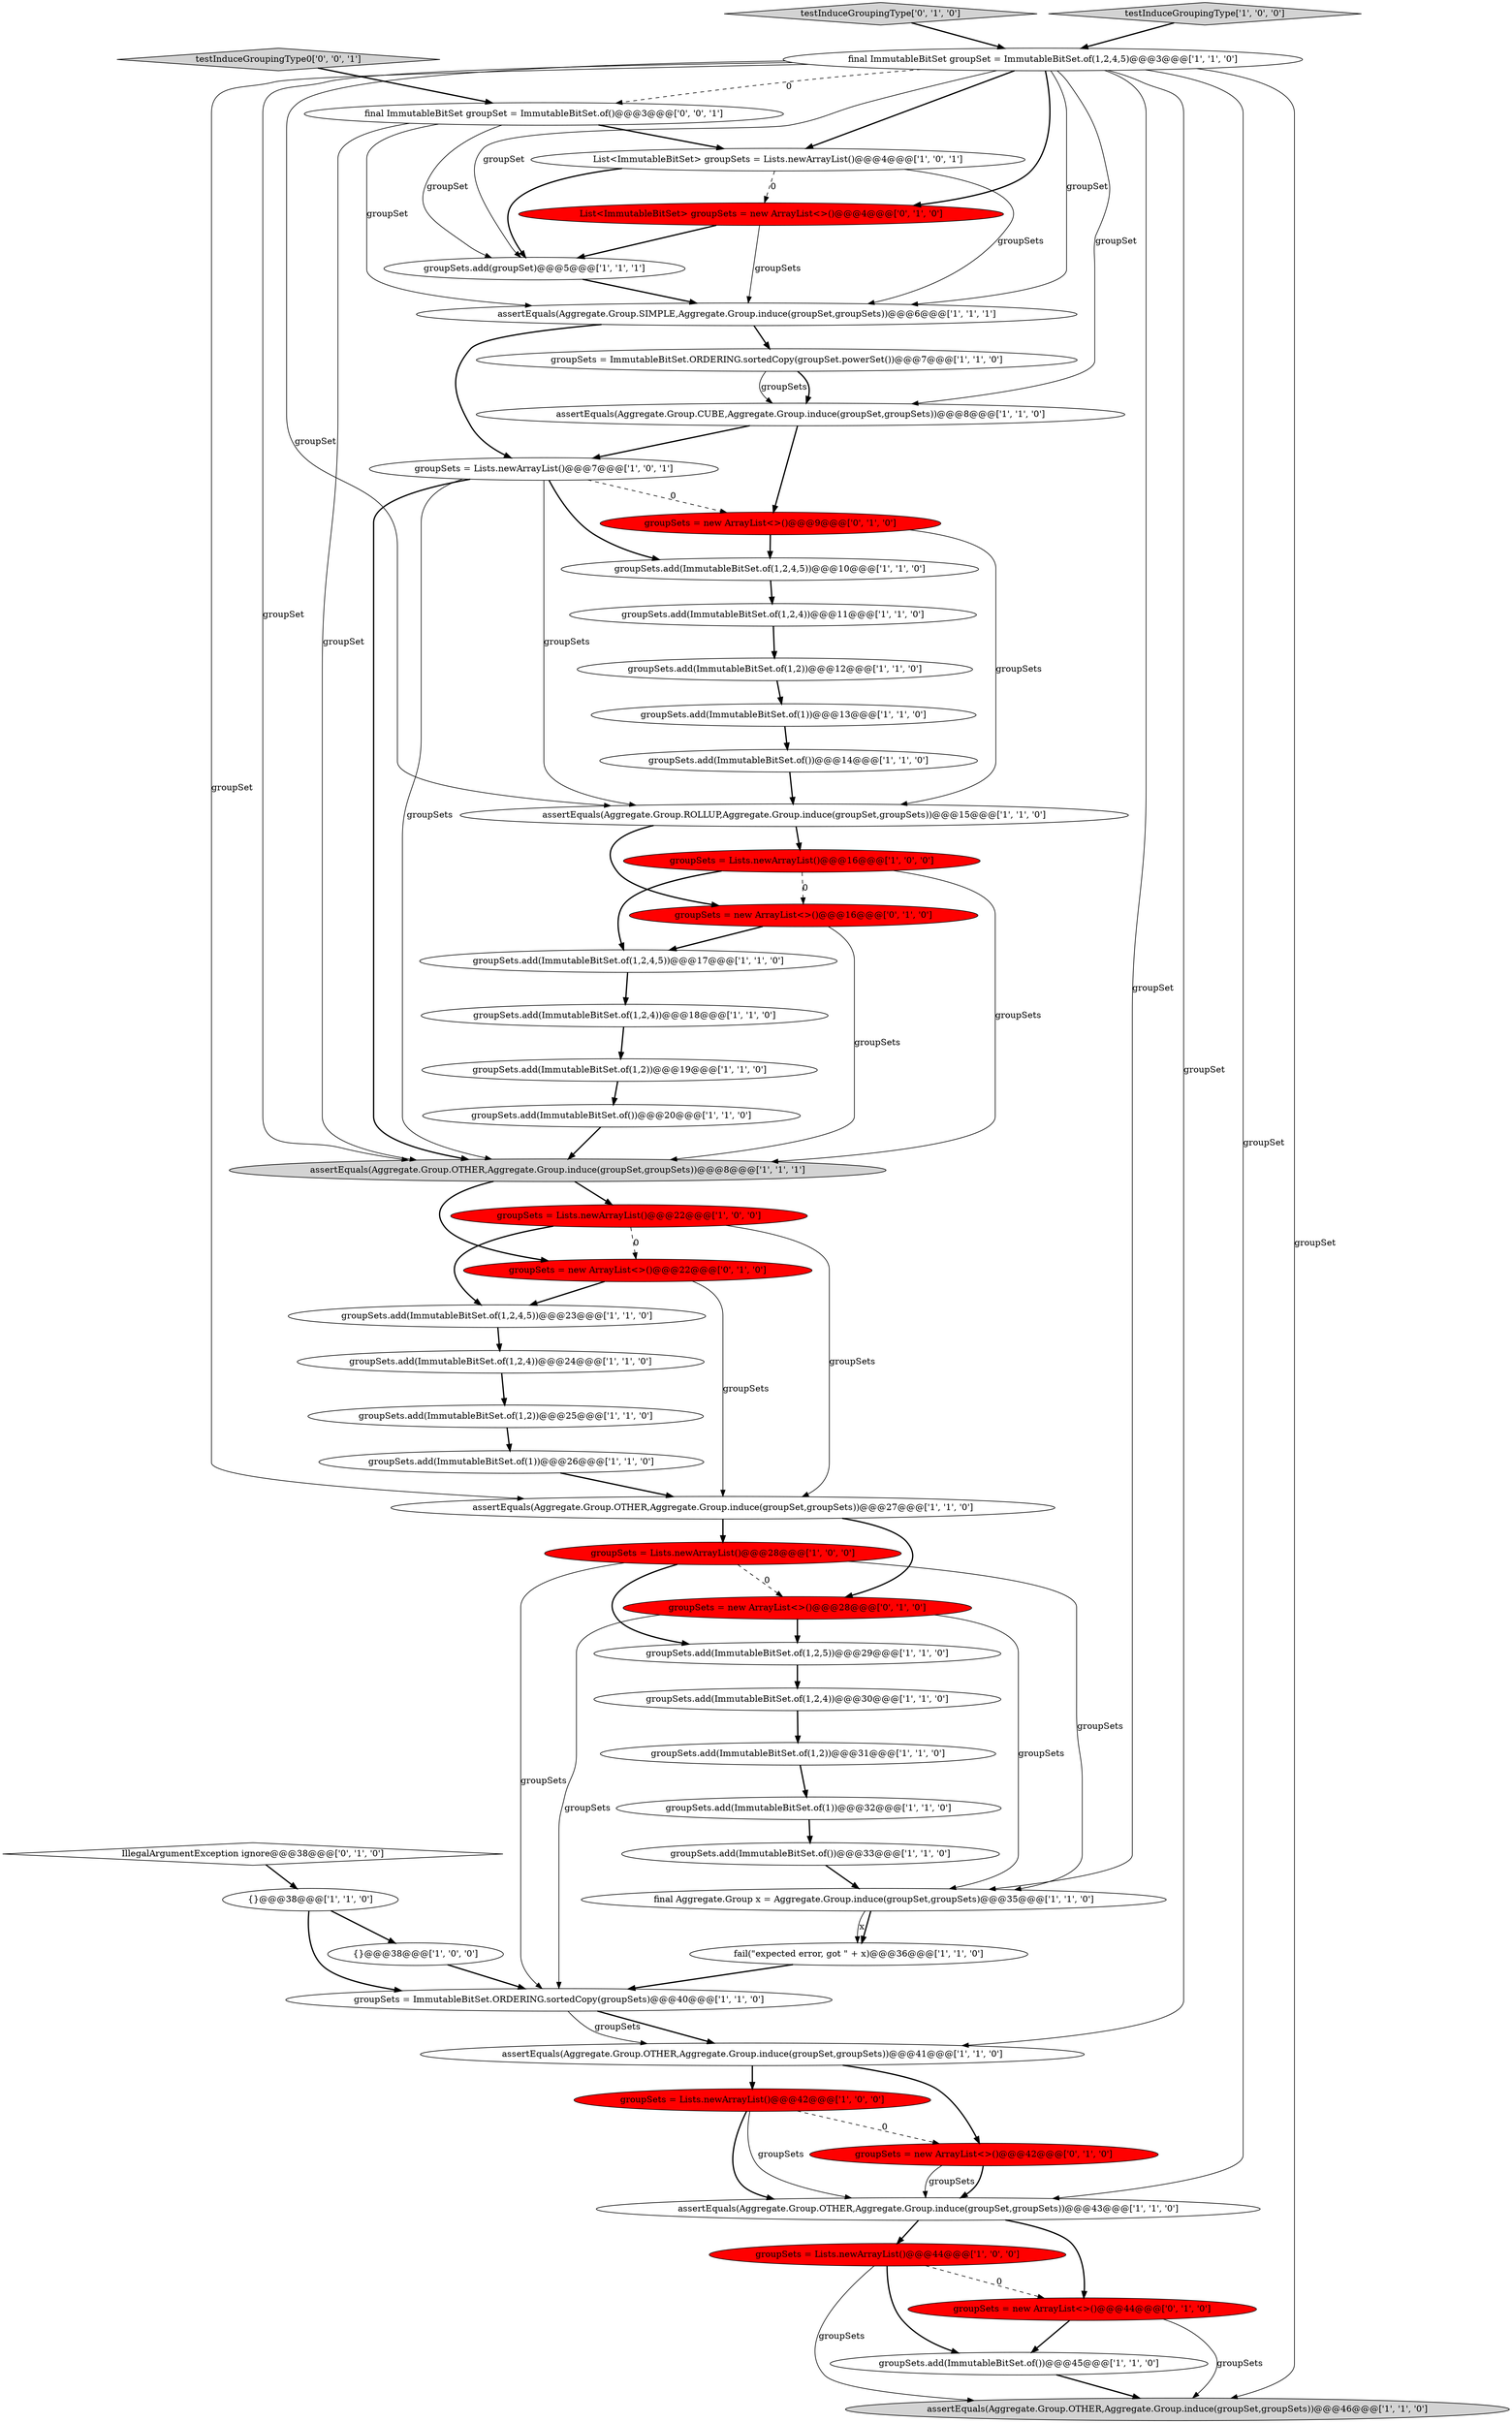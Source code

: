 digraph {
17 [style = filled, label = "groupSets.add(ImmutableBitSet.of())@@@14@@@['1', '1', '0']", fillcolor = white, shape = ellipse image = "AAA0AAABBB1BBB"];
38 [style = filled, label = "groupSets.add(ImmutableBitSet.of(1,2,4))@@@18@@@['1', '1', '0']", fillcolor = white, shape = ellipse image = "AAA0AAABBB1BBB"];
15 [style = filled, label = "assertEquals(Aggregate.Group.OTHER,Aggregate.Group.induce(groupSet,groupSets))@@@27@@@['1', '1', '0']", fillcolor = white, shape = ellipse image = "AAA0AAABBB1BBB"];
3 [style = filled, label = "groupSets.add(ImmutableBitSet.of(1,2,4))@@@11@@@['1', '1', '0']", fillcolor = white, shape = ellipse image = "AAA0AAABBB1BBB"];
37 [style = filled, label = "groupSets.add(ImmutableBitSet.of(1,2,4))@@@30@@@['1', '1', '0']", fillcolor = white, shape = ellipse image = "AAA0AAABBB1BBB"];
34 [style = filled, label = "fail(\"expected error, got \" + x)@@@36@@@['1', '1', '0']", fillcolor = white, shape = ellipse image = "AAA0AAABBB1BBB"];
39 [style = filled, label = "groupSets.add(ImmutableBitSet.of(1,2))@@@31@@@['1', '1', '0']", fillcolor = white, shape = ellipse image = "AAA0AAABBB1BBB"];
29 [style = filled, label = "final ImmutableBitSet groupSet = ImmutableBitSet.of(1,2,4,5)@@@3@@@['1', '1', '0']", fillcolor = white, shape = ellipse image = "AAA0AAABBB1BBB"];
33 [style = filled, label = "groupSets.add(ImmutableBitSet.of(1))@@@26@@@['1', '1', '0']", fillcolor = white, shape = ellipse image = "AAA0AAABBB1BBB"];
42 [style = filled, label = "groupSets.add(ImmutableBitSet.of())@@@33@@@['1', '1', '0']", fillcolor = white, shape = ellipse image = "AAA0AAABBB1BBB"];
25 [style = filled, label = "groupSets = ImmutableBitSet.ORDERING.sortedCopy(groupSet.powerSet())@@@7@@@['1', '1', '0']", fillcolor = white, shape = ellipse image = "AAA0AAABBB1BBB"];
31 [style = filled, label = "{}@@@38@@@['1', '0', '0']", fillcolor = white, shape = ellipse image = "AAA0AAABBB1BBB"];
43 [style = filled, label = "groupSets = new ArrayList<>()@@@28@@@['0', '1', '0']", fillcolor = red, shape = ellipse image = "AAA1AAABBB2BBB"];
11 [style = filled, label = "groupSets.add(ImmutableBitSet.of(1))@@@32@@@['1', '1', '0']", fillcolor = white, shape = ellipse image = "AAA0AAABBB1BBB"];
35 [style = filled, label = "groupSets = Lists.newArrayList()@@@16@@@['1', '0', '0']", fillcolor = red, shape = ellipse image = "AAA1AAABBB1BBB"];
18 [style = filled, label = "groupSets = Lists.newArrayList()@@@22@@@['1', '0', '0']", fillcolor = red, shape = ellipse image = "AAA1AAABBB1BBB"];
50 [style = filled, label = "groupSets = new ArrayList<>()@@@22@@@['0', '1', '0']", fillcolor = red, shape = ellipse image = "AAA1AAABBB2BBB"];
28 [style = filled, label = "assertEquals(Aggregate.Group.SIMPLE,Aggregate.Group.induce(groupSet,groupSets))@@@6@@@['1', '1', '1']", fillcolor = white, shape = ellipse image = "AAA0AAABBB1BBB"];
6 [style = filled, label = "assertEquals(Aggregate.Group.ROLLUP,Aggregate.Group.induce(groupSet,groupSets))@@@15@@@['1', '1', '0']", fillcolor = white, shape = ellipse image = "AAA0AAABBB1BBB"];
53 [style = filled, label = "testInduceGroupingType0['0', '0', '1']", fillcolor = lightgray, shape = diamond image = "AAA0AAABBB3BBB"];
26 [style = filled, label = "groupSets.add(ImmutableBitSet.of(1,2,4,5))@@@10@@@['1', '1', '0']", fillcolor = white, shape = ellipse image = "AAA0AAABBB1BBB"];
51 [style = filled, label = "groupSets = new ArrayList<>()@@@44@@@['0', '1', '0']", fillcolor = red, shape = ellipse image = "AAA1AAABBB2BBB"];
2 [style = filled, label = "assertEquals(Aggregate.Group.OTHER,Aggregate.Group.induce(groupSet,groupSets))@@@41@@@['1', '1', '0']", fillcolor = white, shape = ellipse image = "AAA0AAABBB1BBB"];
46 [style = filled, label = "List<ImmutableBitSet> groupSets = new ArrayList<>()@@@4@@@['0', '1', '0']", fillcolor = red, shape = ellipse image = "AAA1AAABBB2BBB"];
24 [style = filled, label = "groupSets = Lists.newArrayList()@@@42@@@['1', '0', '0']", fillcolor = red, shape = ellipse image = "AAA1AAABBB1BBB"];
30 [style = filled, label = "groupSets.add(ImmutableBitSet.of())@@@20@@@['1', '1', '0']", fillcolor = white, shape = ellipse image = "AAA0AAABBB1BBB"];
20 [style = filled, label = "assertEquals(Aggregate.Group.OTHER,Aggregate.Group.induce(groupSet,groupSets))@@@43@@@['1', '1', '0']", fillcolor = white, shape = ellipse image = "AAA0AAABBB1BBB"];
41 [style = filled, label = "final Aggregate.Group x = Aggregate.Group.induce(groupSet,groupSets)@@@35@@@['1', '1', '0']", fillcolor = white, shape = ellipse image = "AAA0AAABBB1BBB"];
10 [style = filled, label = "assertEquals(Aggregate.Group.CUBE,Aggregate.Group.induce(groupSet,groupSets))@@@8@@@['1', '1', '0']", fillcolor = white, shape = ellipse image = "AAA0AAABBB1BBB"];
27 [style = filled, label = "groupSets = Lists.newArrayList()@@@44@@@['1', '0', '0']", fillcolor = red, shape = ellipse image = "AAA1AAABBB1BBB"];
23 [style = filled, label = "groupSets = ImmutableBitSet.ORDERING.sortedCopy(groupSets)@@@40@@@['1', '1', '0']", fillcolor = white, shape = ellipse image = "AAA0AAABBB1BBB"];
32 [style = filled, label = "{}@@@38@@@['1', '1', '0']", fillcolor = white, shape = ellipse image = "AAA0AAABBB1BBB"];
7 [style = filled, label = "assertEquals(Aggregate.Group.OTHER,Aggregate.Group.induce(groupSet,groupSets))@@@46@@@['1', '1', '0']", fillcolor = lightgray, shape = ellipse image = "AAA0AAABBB1BBB"];
47 [style = filled, label = "groupSets = new ArrayList<>()@@@9@@@['0', '1', '0']", fillcolor = red, shape = ellipse image = "AAA1AAABBB2BBB"];
21 [style = filled, label = "groupSets.add(ImmutableBitSet.of(1,2))@@@12@@@['1', '1', '0']", fillcolor = white, shape = ellipse image = "AAA0AAABBB1BBB"];
40 [style = filled, label = "groupSets.add(ImmutableBitSet.of(1,2))@@@19@@@['1', '1', '0']", fillcolor = white, shape = ellipse image = "AAA0AAABBB1BBB"];
44 [style = filled, label = "IllegalArgumentException ignore@@@38@@@['0', '1', '0']", fillcolor = white, shape = diamond image = "AAA0AAABBB2BBB"];
9 [style = filled, label = "groupSets.add(ImmutableBitSet.of(1,2,4,5))@@@17@@@['1', '1', '0']", fillcolor = white, shape = ellipse image = "AAA0AAABBB1BBB"];
48 [style = filled, label = "testInduceGroupingType['0', '1', '0']", fillcolor = lightgray, shape = diamond image = "AAA0AAABBB2BBB"];
14 [style = filled, label = "assertEquals(Aggregate.Group.OTHER,Aggregate.Group.induce(groupSet,groupSets))@@@8@@@['1', '1', '1']", fillcolor = lightgray, shape = ellipse image = "AAA0AAABBB1BBB"];
12 [style = filled, label = "groupSets = Lists.newArrayList()@@@7@@@['1', '0', '1']", fillcolor = white, shape = ellipse image = "AAA0AAABBB1BBB"];
1 [style = filled, label = "groupSets.add(groupSet)@@@5@@@['1', '1', '1']", fillcolor = white, shape = ellipse image = "AAA0AAABBB1BBB"];
36 [style = filled, label = "groupSets.add(ImmutableBitSet.of(1,2,4,5))@@@23@@@['1', '1', '0']", fillcolor = white, shape = ellipse image = "AAA0AAABBB1BBB"];
13 [style = filled, label = "groupSets.add(ImmutableBitSet.of())@@@45@@@['1', '1', '0']", fillcolor = white, shape = ellipse image = "AAA0AAABBB1BBB"];
0 [style = filled, label = "groupSets.add(ImmutableBitSet.of(1,2,5))@@@29@@@['1', '1', '0']", fillcolor = white, shape = ellipse image = "AAA0AAABBB1BBB"];
49 [style = filled, label = "groupSets = new ArrayList<>()@@@16@@@['0', '1', '0']", fillcolor = red, shape = ellipse image = "AAA1AAABBB2BBB"];
45 [style = filled, label = "groupSets = new ArrayList<>()@@@42@@@['0', '1', '0']", fillcolor = red, shape = ellipse image = "AAA1AAABBB2BBB"];
22 [style = filled, label = "groupSets.add(ImmutableBitSet.of(1,2))@@@25@@@['1', '1', '0']", fillcolor = white, shape = ellipse image = "AAA0AAABBB1BBB"];
4 [style = filled, label = "groupSets.add(ImmutableBitSet.of(1))@@@13@@@['1', '1', '0']", fillcolor = white, shape = ellipse image = "AAA0AAABBB1BBB"];
5 [style = filled, label = "testInduceGroupingType['1', '0', '0']", fillcolor = lightgray, shape = diamond image = "AAA0AAABBB1BBB"];
8 [style = filled, label = "groupSets = Lists.newArrayList()@@@28@@@['1', '0', '0']", fillcolor = red, shape = ellipse image = "AAA1AAABBB1BBB"];
19 [style = filled, label = "groupSets.add(ImmutableBitSet.of(1,2,4))@@@24@@@['1', '1', '0']", fillcolor = white, shape = ellipse image = "AAA0AAABBB1BBB"];
52 [style = filled, label = "final ImmutableBitSet groupSet = ImmutableBitSet.of()@@@3@@@['0', '0', '1']", fillcolor = white, shape = ellipse image = "AAA0AAABBB3BBB"];
16 [style = filled, label = "List<ImmutableBitSet> groupSets = Lists.newArrayList()@@@4@@@['1', '0', '1']", fillcolor = white, shape = ellipse image = "AAA0AAABBB1BBB"];
25->10 [style = solid, label="groupSets"];
27->13 [style = bold, label=""];
27->7 [style = solid, label="groupSets"];
42->41 [style = bold, label=""];
6->35 [style = bold, label=""];
32->23 [style = bold, label=""];
48->29 [style = bold, label=""];
43->41 [style = solid, label="groupSets"];
29->52 [style = dashed, label="0"];
20->27 [style = bold, label=""];
8->0 [style = bold, label=""];
12->14 [style = solid, label="groupSets"];
1->28 [style = bold, label=""];
29->41 [style = solid, label="groupSet"];
10->12 [style = bold, label=""];
29->46 [style = bold, label=""];
47->26 [style = bold, label=""];
28->25 [style = bold, label=""];
30->14 [style = bold, label=""];
43->0 [style = bold, label=""];
25->10 [style = bold, label=""];
29->20 [style = solid, label="groupSet"];
43->23 [style = solid, label="groupSets"];
2->24 [style = bold, label=""];
9->38 [style = bold, label=""];
16->28 [style = solid, label="groupSets"];
50->15 [style = solid, label="groupSets"];
45->20 [style = solid, label="groupSets"];
49->14 [style = solid, label="groupSets"];
5->29 [style = bold, label=""];
22->33 [style = bold, label=""];
35->49 [style = dashed, label="0"];
33->15 [style = bold, label=""];
53->52 [style = bold, label=""];
6->49 [style = bold, label=""];
52->1 [style = solid, label="groupSet"];
8->43 [style = dashed, label="0"];
24->20 [style = bold, label=""];
29->28 [style = solid, label="groupSet"];
24->45 [style = dashed, label="0"];
12->47 [style = dashed, label="0"];
44->32 [style = bold, label=""];
12->14 [style = bold, label=""];
8->23 [style = solid, label="groupSets"];
14->18 [style = bold, label=""];
46->28 [style = solid, label="groupSets"];
51->7 [style = solid, label="groupSets"];
52->28 [style = solid, label="groupSet"];
52->14 [style = solid, label="groupSet"];
19->22 [style = bold, label=""];
29->16 [style = bold, label=""];
32->31 [style = bold, label=""];
21->4 [style = bold, label=""];
29->7 [style = solid, label="groupSet"];
4->17 [style = bold, label=""];
17->6 [style = bold, label=""];
35->9 [style = bold, label=""];
26->3 [style = bold, label=""];
12->6 [style = solid, label="groupSets"];
45->20 [style = bold, label=""];
28->12 [style = bold, label=""];
51->13 [style = bold, label=""];
47->6 [style = solid, label="groupSets"];
52->16 [style = bold, label=""];
35->14 [style = solid, label="groupSets"];
16->1 [style = bold, label=""];
15->43 [style = bold, label=""];
20->51 [style = bold, label=""];
27->51 [style = dashed, label="0"];
14->50 [style = bold, label=""];
2->45 [style = bold, label=""];
3->21 [style = bold, label=""];
40->30 [style = bold, label=""];
34->23 [style = bold, label=""];
8->41 [style = solid, label="groupSets"];
23->2 [style = bold, label=""];
38->40 [style = bold, label=""];
41->34 [style = bold, label=""];
15->8 [style = bold, label=""];
37->39 [style = bold, label=""];
24->20 [style = solid, label="groupSets"];
29->10 [style = solid, label="groupSet"];
36->19 [style = bold, label=""];
29->14 [style = solid, label="groupSet"];
31->23 [style = bold, label=""];
0->37 [style = bold, label=""];
41->34 [style = solid, label="x"];
29->6 [style = solid, label="groupSet"];
18->36 [style = bold, label=""];
12->26 [style = bold, label=""];
11->42 [style = bold, label=""];
39->11 [style = bold, label=""];
29->15 [style = solid, label="groupSet"];
29->1 [style = solid, label="groupSet"];
16->46 [style = dashed, label="0"];
29->2 [style = solid, label="groupSet"];
18->50 [style = dashed, label="0"];
46->1 [style = bold, label=""];
23->2 [style = solid, label="groupSets"];
13->7 [style = bold, label=""];
50->36 [style = bold, label=""];
10->47 [style = bold, label=""];
18->15 [style = solid, label="groupSets"];
49->9 [style = bold, label=""];
}
